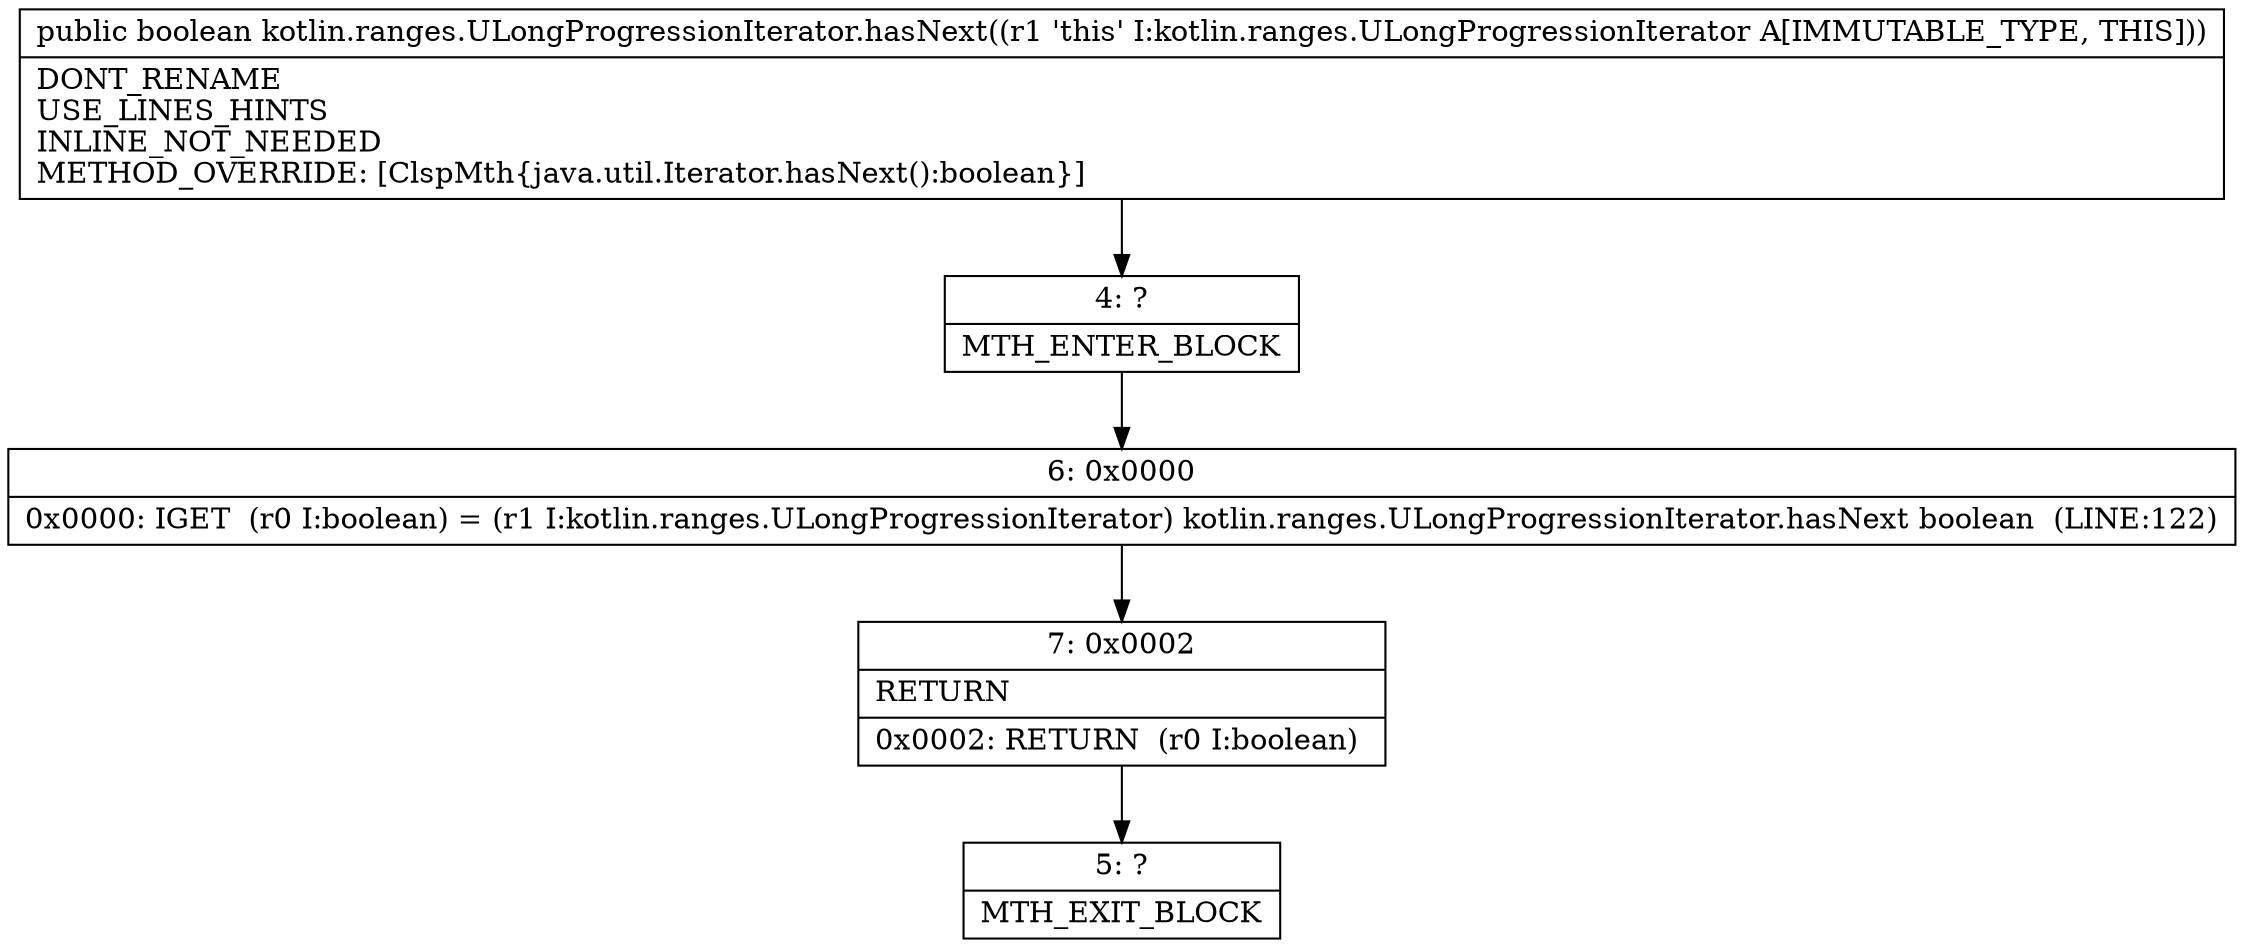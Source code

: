 digraph "CFG forkotlin.ranges.ULongProgressionIterator.hasNext()Z" {
Node_4 [shape=record,label="{4\:\ ?|MTH_ENTER_BLOCK\l}"];
Node_6 [shape=record,label="{6\:\ 0x0000|0x0000: IGET  (r0 I:boolean) = (r1 I:kotlin.ranges.ULongProgressionIterator) kotlin.ranges.ULongProgressionIterator.hasNext boolean  (LINE:122)\l}"];
Node_7 [shape=record,label="{7\:\ 0x0002|RETURN\l|0x0002: RETURN  (r0 I:boolean) \l}"];
Node_5 [shape=record,label="{5\:\ ?|MTH_EXIT_BLOCK\l}"];
MethodNode[shape=record,label="{public boolean kotlin.ranges.ULongProgressionIterator.hasNext((r1 'this' I:kotlin.ranges.ULongProgressionIterator A[IMMUTABLE_TYPE, THIS]))  | DONT_RENAME\lUSE_LINES_HINTS\lINLINE_NOT_NEEDED\lMETHOD_OVERRIDE: [ClspMth\{java.util.Iterator.hasNext():boolean\}]\l}"];
MethodNode -> Node_4;Node_4 -> Node_6;
Node_6 -> Node_7;
Node_7 -> Node_5;
}

